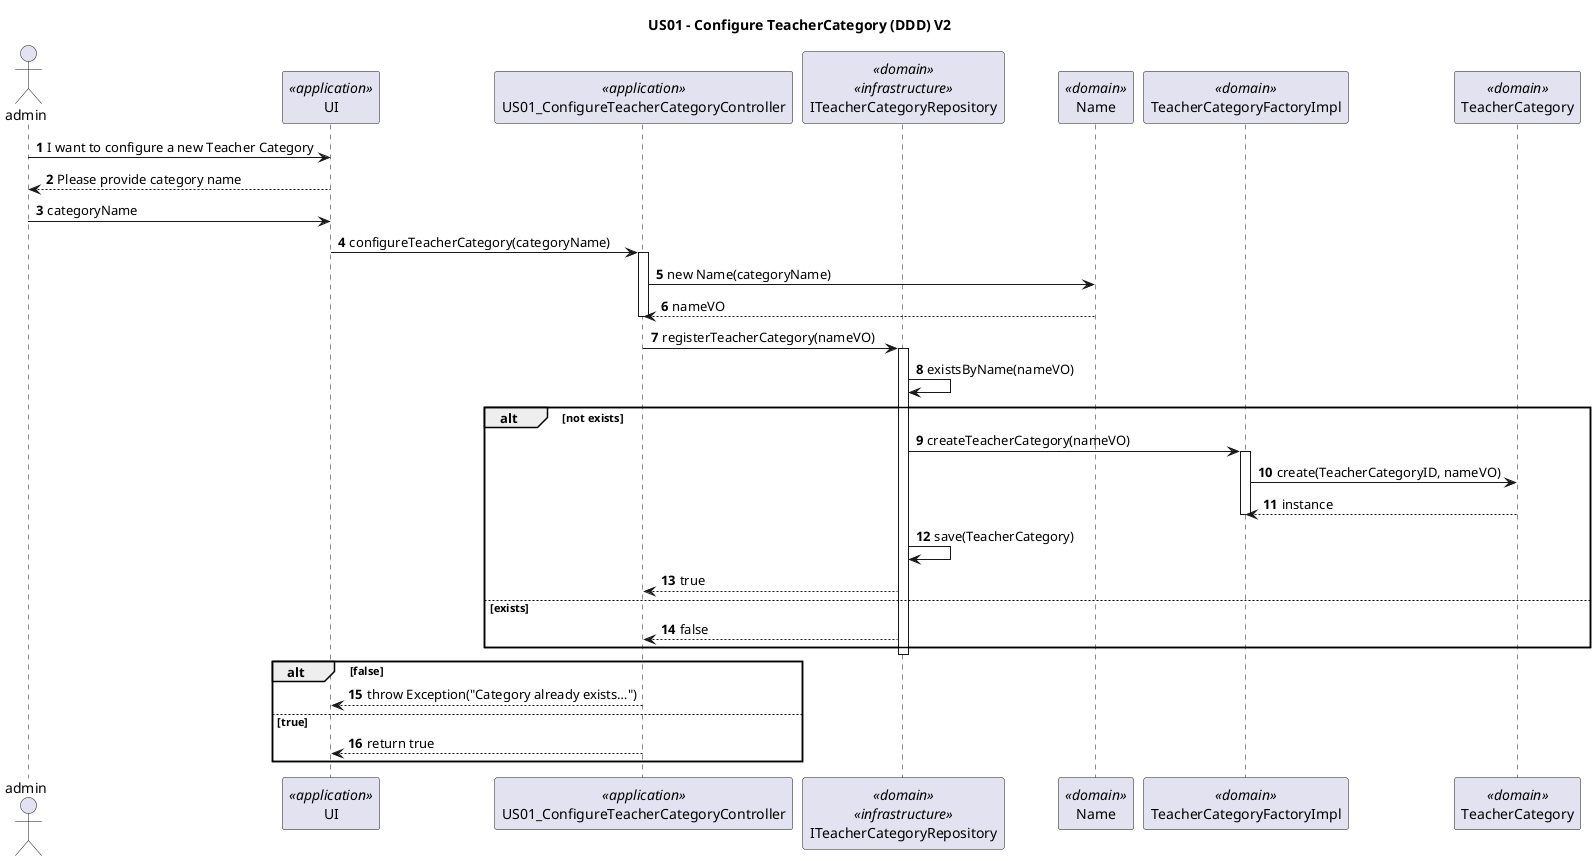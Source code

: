 @startuml
actor admin
autonumber
title US01 - Configure TeacherCategory (DDD) V2

participant UI <<application>>
participant US01_ConfigureTeacherCategoryController <<application>>
participant ITeacherCategoryRepository <<domain>><<infrastructure>>
participant Name <<domain>>
participant TeacherCategoryFactoryImpl <<domain>>
participant TeacherCategory <<domain>>

' Step 1: Admin interacts with UI
admin -> UI : I want to configure a new Teacher Category
UI --> admin : Please provide category name

admin -> UI : categoryName
UI -> US01_ConfigureTeacherCategoryController : configureTeacherCategory(categoryName)

' Step 2.1: Controller cria o Value Object
activate US01_ConfigureTeacherCategoryController
US01_ConfigureTeacherCategoryController -> Name : new Name(categoryName)
Name --> US01_ConfigureTeacherCategoryController : nameVO
deactivate US01_ConfigureTeacherCategoryController

' Step 2.2: Controller chama o Repositório

US01_ConfigureTeacherCategoryController -> ITeacherCategoryRepository : registerTeacherCategory(nameVO)
deactivate US01_ConfigureTeacherCategoryController

' Step 3–6: Lógica dentro do Repository
activate ITeacherCategoryRepository
ITeacherCategoryRepository -> ITeacherCategoryRepository : existsByName(nameVO)
alt not exists
    ITeacherCategoryRepository -> TeacherCategoryFactoryImpl : createTeacherCategory(nameVO)
    activate TeacherCategoryFactoryImpl
    TeacherCategoryFactoryImpl -> TeacherCategory : create(TeacherCategoryID, nameVO)
    TeacherCategory --> TeacherCategoryFactoryImpl : instance
    deactivate TeacherCategoryFactoryImpl

    ITeacherCategoryRepository -> ITeacherCategoryRepository : save(TeacherCategory)
    ITeacherCategoryRepository --> US01_ConfigureTeacherCategoryController : true
else exists
    ITeacherCategoryRepository --> US01_ConfigureTeacherCategoryController : false
end
deactivate ITeacherCategoryRepository

' Step 7: Controller trata o resultado
activate US01_ConfigureTeacherCategoryController
alt false
    US01_ConfigureTeacherCategoryController --> UI : throw Exception("Category already exists…")
else true
    US01_ConfigureTeacherCategoryController --> UI : return true
end
deactivate US01_ConfigureTeacherCategoryController
@enduml
